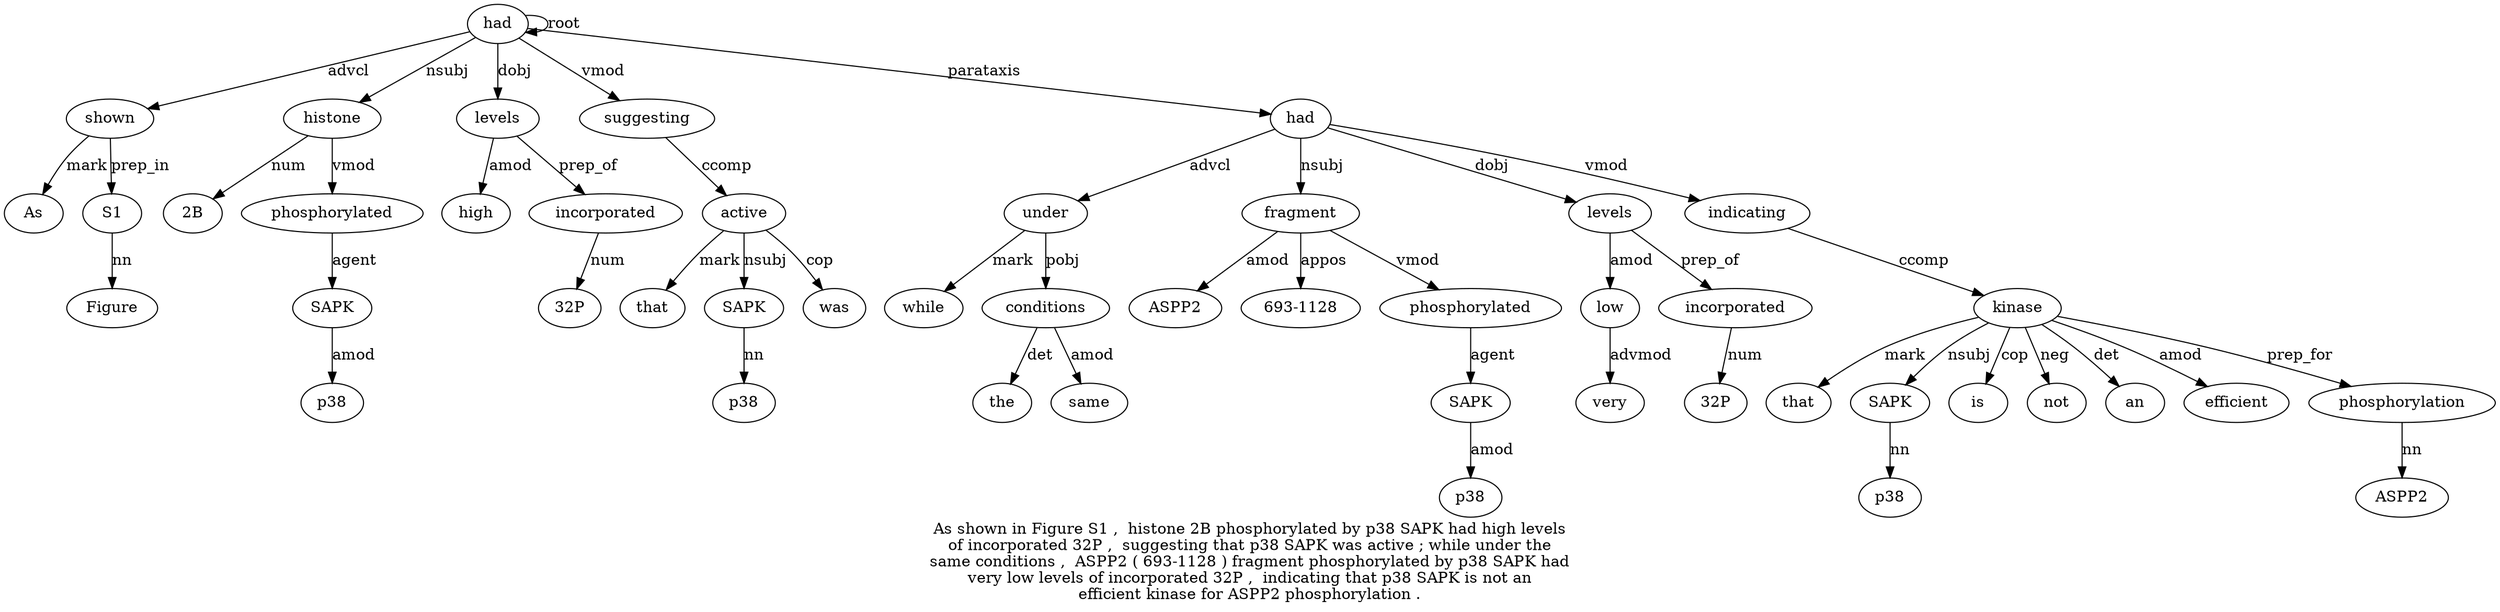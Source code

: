 digraph "As shown in Figure S1 ,  histone 2B phosphorylated by p38 SAPK had high levels of incorporated 32P ,  suggesting that p38 SAPK was active ; while under the same conditions ,  ASPP2 ( 693-1128 ) fragment phosphorylated by p38 SAPK had very low levels of incorporated 32P ,  indicating that p38 SAPK is not an efficient kinase for ASPP2 phosphorylation ." {
label="As shown in Figure S1 ,  histone 2B phosphorylated by p38 SAPK had high levels
of incorporated 32P ,  suggesting that p38 SAPK was active ; while under the
same conditions ,  ASPP2 ( 693-1128 ) fragment phosphorylated by p38 SAPK had
very low levels of incorporated 32P ,  indicating that p38 SAPK is not an
efficient kinase for ASPP2 phosphorylation .";
shown2 [style=filled, fillcolor=white, label=shown];
As1 [style=filled, fillcolor=white, label=As];
shown2 -> As1  [label=mark];
had13 [style=filled, fillcolor=white, label=had];
had13 -> shown2  [label=advcl];
S15 [style=filled, fillcolor=white, label=S1];
Figure4 [style=filled, fillcolor=white, label=Figure];
S15 -> Figure4  [label=nn];
shown2 -> S15  [label=prep_in];
histone7 [style=filled, fillcolor=white, label=histone];
had13 -> histone7  [label=nsubj];
"2B8" [style=filled, fillcolor=white, label="2B"];
histone7 -> "2B8"  [label=num];
phosphorylated9 [style=filled, fillcolor=white, label=phosphorylated];
histone7 -> phosphorylated9  [label=vmod];
SAPK12 [style=filled, fillcolor=white, label=SAPK];
p3811 [style=filled, fillcolor=white, label=p38];
SAPK12 -> p3811  [label=amod];
phosphorylated9 -> SAPK12  [label=agent];
had13 -> had13  [label=root];
levels15 [style=filled, fillcolor=white, label=levels];
high14 [style=filled, fillcolor=white, label=high];
levels15 -> high14  [label=amod];
had13 -> levels15  [label=dobj];
incorporated17 [style=filled, fillcolor=white, label=incorporated];
levels15 -> incorporated17  [label=prep_of];
"32P18" [style=filled, fillcolor=white, label="32P"];
incorporated17 -> "32P18"  [label=num];
suggesting20 [style=filled, fillcolor=white, label=suggesting];
had13 -> suggesting20  [label=vmod];
active25 [style=filled, fillcolor=white, label=active];
that21 [style=filled, fillcolor=white, label=that];
active25 -> that21  [label=mark];
SAPK23 [style=filled, fillcolor=white, label=SAPK];
p3822 [style=filled, fillcolor=white, label=p38];
SAPK23 -> p3822  [label=nn];
active25 -> SAPK23  [label=nsubj];
was24 [style=filled, fillcolor=white, label=was];
active25 -> was24  [label=cop];
suggesting20 -> active25  [label=ccomp];
under28 [style=filled, fillcolor=white, label=under];
while27 [style=filled, fillcolor=white, label=while];
under28 -> while27  [label=mark];
had42 [style=filled, fillcolor=white, label=had];
had42 -> under28  [label=advcl];
conditions31 [style=filled, fillcolor=white, label=conditions];
the29 [style=filled, fillcolor=white, label=the];
conditions31 -> the29  [label=det];
same30 [style=filled, fillcolor=white, label=same];
conditions31 -> same30  [label=amod];
under28 -> conditions31  [label=pobj];
fragment37 [style=filled, fillcolor=white, label=fragment];
ASPP233 [style=filled, fillcolor=white, label=ASPP2];
fragment37 -> ASPP233  [label=amod];
"693-11285" [style=filled, fillcolor=white, label="693-1128"];
fragment37 -> "693-11285"  [label=appos];
had42 -> fragment37  [label=nsubj];
phosphorylated38 [style=filled, fillcolor=white, label=phosphorylated];
fragment37 -> phosphorylated38  [label=vmod];
SAPK41 [style=filled, fillcolor=white, label=SAPK];
p3840 [style=filled, fillcolor=white, label=p38];
SAPK41 -> p3840  [label=amod];
phosphorylated38 -> SAPK41  [label=agent];
had13 -> had42  [label=parataxis];
low44 [style=filled, fillcolor=white, label=low];
very43 [style=filled, fillcolor=white, label=very];
low44 -> very43  [label=advmod];
levels45 [style=filled, fillcolor=white, label=levels];
levels45 -> low44  [label=amod];
had42 -> levels45  [label=dobj];
incorporated47 [style=filled, fillcolor=white, label=incorporated];
levels45 -> incorporated47  [label=prep_of];
"32P48" [style=filled, fillcolor=white, label="32P"];
incorporated47 -> "32P48"  [label=num];
indicating50 [style=filled, fillcolor=white, label=indicating];
had42 -> indicating50  [label=vmod];
kinase58 [style=filled, fillcolor=white, label=kinase];
that51 [style=filled, fillcolor=white, label=that];
kinase58 -> that51  [label=mark];
SAPK53 [style=filled, fillcolor=white, label=SAPK];
p3852 [style=filled, fillcolor=white, label=p38];
SAPK53 -> p3852  [label=nn];
kinase58 -> SAPK53  [label=nsubj];
is54 [style=filled, fillcolor=white, label=is];
kinase58 -> is54  [label=cop];
not55 [style=filled, fillcolor=white, label=not];
kinase58 -> not55  [label=neg];
an56 [style=filled, fillcolor=white, label=an];
kinase58 -> an56  [label=det];
efficient57 [style=filled, fillcolor=white, label=efficient];
kinase58 -> efficient57  [label=amod];
indicating50 -> kinase58  [label=ccomp];
phosphorylation61 [style=filled, fillcolor=white, label=phosphorylation];
ASPP260 [style=filled, fillcolor=white, label=ASPP2];
phosphorylation61 -> ASPP260  [label=nn];
kinase58 -> phosphorylation61  [label=prep_for];
}
